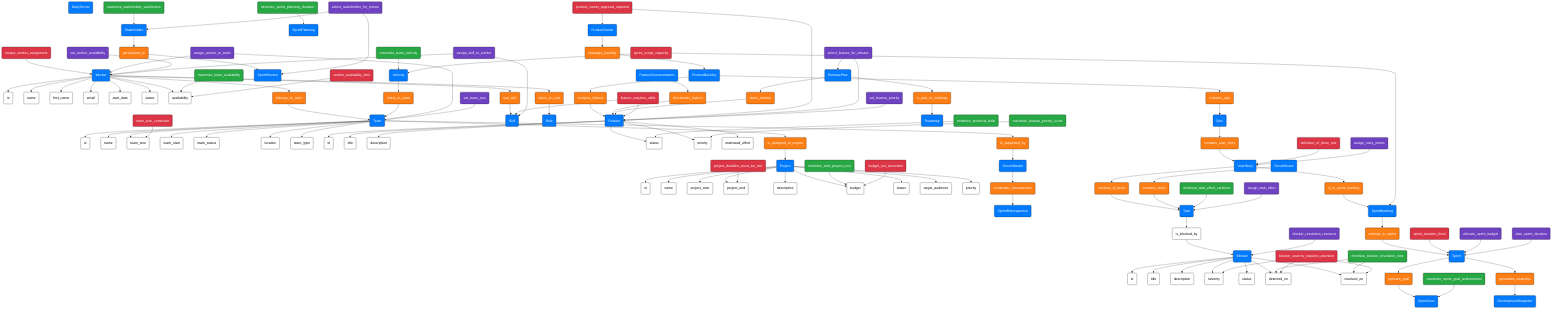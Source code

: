 graph TD
    %% Color Definitions
    classDef entity fill:#007bff,color:white,stroke:#000
    classDef attribute fill:#ffffff,color:#000,stroke:#000
    classDef relation fill:#fd7e14,color:white,stroke:#000
    classDef goal fill:#28a745,color:white,stroke:#000
    classDef condition fill:#dc3545,color:white,stroke:#000
    classDef decision fill:#6f42c1,color:white,stroke:#000

    %% Entities (Blue)
    E0("Project"):::entity
    E1("Team"):::entity
    E2("Worker"):::entity
    E3("Feature"):::entity
    E4("Skill"):::entity
    E5("Role"):::entity
    E6("ProductOwner"):::entity
    E7("ScrumMaster"):::entity
    E8("ProductBacklog"):::entity
    E9("Sprint"):::entity
    E10("SprintPlanning"):::entity
    E11("DailyScrum"):::entity
    E12("SprintReview"):::entity
    E13("SprintRetrospective"):::entity
    E14("SprintBacklog"):::entity
    E15("SprintGoal"):::entity
    E16("Epic"):::entity
    E17("UserStory"):::entity
    E18("Task"):::entity
    E19("DevelopmentSnapshot"):::entity
    E20("Blocker"):::entity
    E21("Stakeholder"):::entity
    E22("Velocity"):::entity
    E23("ReleasePlan"):::entity
    E24("Roadmap"):::entity
    E25("ScrumBoard"):::entity
    E26("FeatureDocumentation"):::entity

    %% Attributes (White)
    A0_0("id"):::attribute
    A0_1("name"):::attribute
    A0_2("project_start"):::attribute
    A0_3("project_end"):::attribute
    A0_4("description"):::attribute
    A0_5("budget"):::attribute
    A0_6("status"):::attribute
    A0_7("target_audience"):::attribute
    A0_8("priority"):::attribute
    
    A1_0("id"):::attribute
    A1_1("name"):::attribute
    A1_2("team_size"):::attribute
    A1_3("team_start"):::attribute
    A1_4("team_status"):::attribute
    A1_5("location"):::attribute
    A1_6("team_type"):::attribute
    
    A2_0("id"):::attribute
    A2_1("name"):::attribute
    A2_2("first_name"):::attribute
    A2_3("email"):::attribute
    A2_4("start_date"):::attribute
    A2_5("status"):::attribute
    A2_6("availability"):::attribute
    
    A3_0("id"):::attribute
    A3_1("title"):::attribute
    A3_2("description"):::attribute
    A3_3("status"):::attribute
    A3_4("priority"):::attribute
    A3_5("estimated_effort"):::attribute
    
    A20_0("id"):::attribute
    A20_1("title"):::attribute
    A20_2("description"):::attribute
    A20_3("severity"):::attribute
    A20_4("status"):::attribute
    A20_5("detected_on"):::attribute
    A20_6("resolved_on"):::attribute

    %% Relations (Orange)
    R1("is_assigned_to_project"):::relation
    R2("belongs_to_team"):::relation
    R3("has_skill"):::relation
    R4("takes_on_role"):::relation
    R5("manages_backlog"):::relation
    R6("is_supported_by"):::relation
    R7("contains_feature"):::relation
    R8("contains_epic"):::relation
    R9("contains_user_story"):::relation
    R10("consists_of_tasks"):::relation
    R11("is_in_sprint_backlog"):::relation
    R12("belongs_to_sprint"):::relation
    R13("pursues_goal"):::relation
    R14("contains_tasks"):::relation
    R15("documents_feature"):::relation
    R16("is_blocked_by"):::attribute
    R17("participates_in"):::relation
    R18("moderates_retrospective"):::relation
    R19("refers_to_team"):::relation
    R20("plans_release"):::relation
    R21("is_part_of_roadmap"):::relation
    R22("generates_snapshot"):::relation

    %% Goals (Green)
    G0("minimize_total_project_cost"):::goal
    G1("maximize_team_velocity"):::goal
    G2("minimize_blocker_resolution_time"):::goal
    G3("maximize_feature_priority_score"):::goal
    G4("minimize_sprint_planning_duration"):::goal
    G5("maximize_team_availability"):::goal
    G6("minimize_task_effort_variance"):::goal
    G7("maximize_stakeholder_satisfaction"):::goal
    G8("minimize_technical_debt"):::goal
    G9("maximize_sprint_goal_achievement"):::goal

    %% Conditions (Red)
    C0("team_size_constraint"):::condition
    C1("project_deadline_must_be_met"):::condition
    C2("sprint_duration_fixed"):::condition
    C3("worker_availability_limit"):::condition
    C4("budget_not_exceeded"):::condition
    C5("feature_requires_skills"):::condition
    C6("unique_worker_assignment"):::condition
    C7("sprint_scope_capacity"):::condition
    C8("blocker_severity_requires_attention"):::condition
    C9("definition_of_done_met"):::condition
    C10("product_owner_approval_required"):::condition

    %% Decision Variables (Purple)
    DV0("assign_worker_to_team"):::decision
    DV1("select_feature_for_release"):::decision
    DV2("allocate_sprint_budget"):::decision
    DV3("set_team_size"):::decision
    DV4("assign_story_points"):::decision
    DV5("set_feature_priority"):::decision
    DV6("plan_sprint_duration"):::decision
    DV7("assign_task_effort"):::decision
    DV8("set_worker_availability"):::decision
    DV9("blocker_resolution_resource"):::decision
    DV10("select_stakeholder_for_review"):::decision
    DV11("assign_skill_to_worker"):::decision

    %% Entity-Attribute Connections
    E0 --> A0_0
    E0 --> A0_1
    E0 --> A0_2
    E0 --> A0_3
    E0 --> A0_4
    E0 --> A0_5
    E0 --> A0_6
    E0 --> A0_7
    E0 --> A0_8
    
    E1 --> A1_0
    E1 --> A1_1
    E1 --> A1_2
    E1 --> A1_3
    E1 --> A1_4
    E1 --> A1_5
    E1 --> A1_6
    
    E2 --> A2_0
    E2 --> A2_1
    E2 --> A2_2
    E2 --> A2_3
    E2 --> A2_4
    E2 --> A2_5
    E2 --> A2_6
    
    E3 --> A3_0
    E3 --> A3_1
    E3 --> A3_2
    E3 --> A3_3
    E3 --> A3_4
    E3 --> A3_5
    
    E20 --> A20_0
    E20 --> A20_1
    E20 --> A20_2
    E20 --> A20_3
    E20 --> A20_4
    E20 --> A20_5
    E20 --> A20_6

    %% Entity-Relation Connections
    E1 --> R1 --> E0
    E2 --> R2 --> E1
    E2 --> R3 --> E4
    E2 --> R4 --> E5
    E6 --> R5 --> E8
    E1 --> R6 --> E7
    E8 --> R7 --> E3
    E8 --> R8 --> E16
    E16 --> R9 --> E17
    E17 --> R10 --> E18
    E17 --> R11 --> E14
    E14 --> R12 --> E9
    E9 --> R13 --> E15
    E25 --> R14 --> E18
    E26 --> R15 --> E3
    E18 --> R16 --> E20
    E21 --> R17 --> E12
    E7 --> R18 --> E13
    E22 --> R19 --> E1
    E23 --> R20 --> E3
    E23 --> R21 --> E24
    E9 --> R22 --> E19

    %% Goal-Entity/Attribute Connections
    G0 --> A0_5
    G1 --> E22
    G2 --> A20_5
    G2 --> A20_6
    G3 --> A3_4
    G4 --> E10
    G5 --> A2_6
    G6 --> E18
    G7 --> E21
    G8 --> A3_3
    G9 --> E15

    %% Condition-Entity/Attribute Connections
    C0 --> A1_2
    C1 --> A0_3
    C2 --> E9
    C3 --> A2_6
    C4 --> A0_5
    C5 --> E3
    C5 --> E4
    C6 --> E2
    C7 --> E14
    C7 --> E22
    C8 --> A20_3
    C8 --> A20_5
    C8 --> A20_6
    C9 --> E17
    C10 --> E3
    C10 --> E6

    %% DecisionVariable-Entity Connections
    DV0 --> E2
    DV0 --> E1
    DV1 --> E3
    DV1 --> E23
    DV2 --> E9
    DV3 --> E1
    DV4 --> E17
    DV5 --> E3
    DV6 --> E9
    DV7 --> E18
    DV8 --> E2
    DV9 --> E20
    DV10 --> E21
    DV10 --> E12
    DV11 --> E2
    DV11 --> E4
